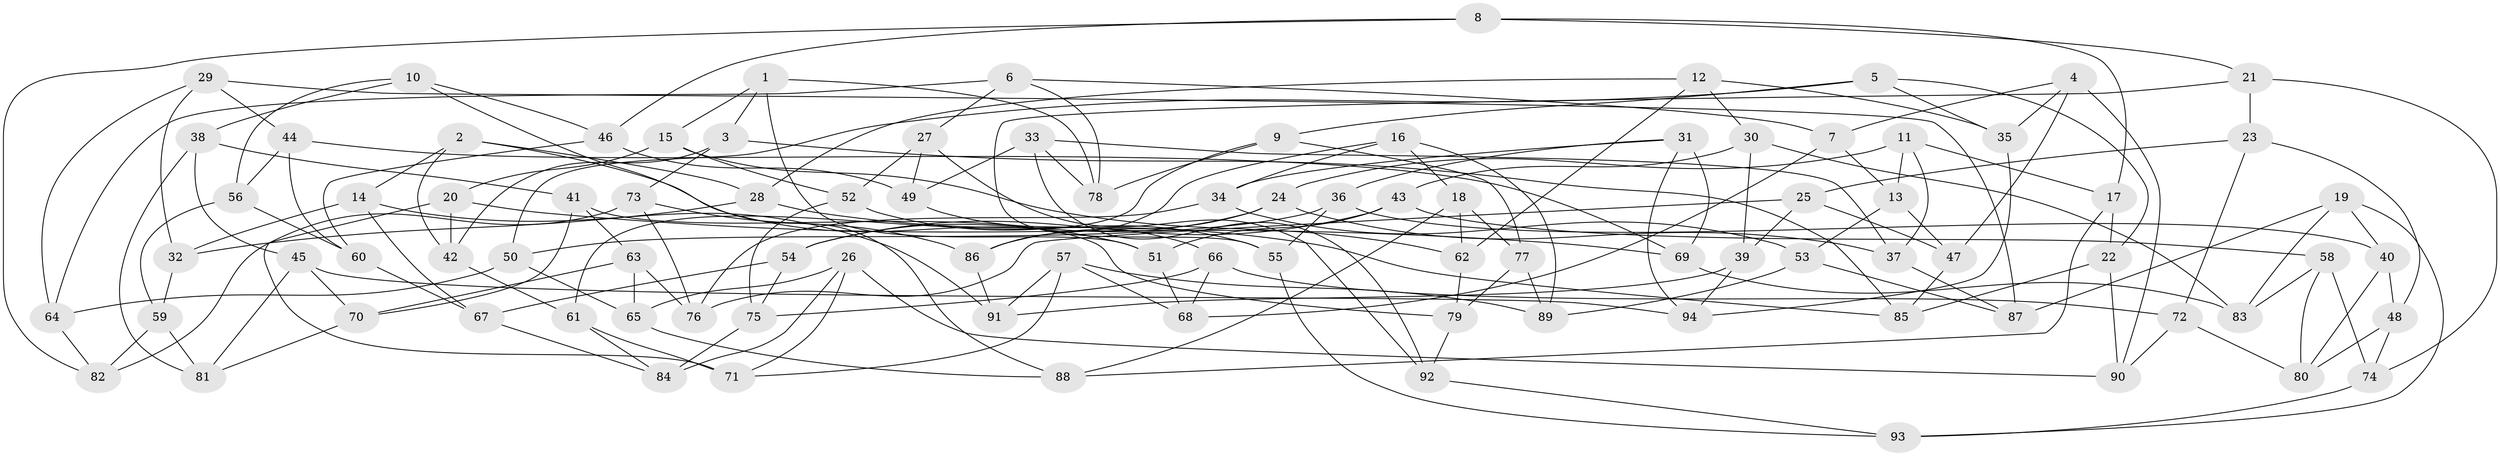 // coarse degree distribution, {6: 0.48333333333333334, 4: 0.45, 5: 0.06666666666666667}
// Generated by graph-tools (version 1.1) at 2025/42/03/06/25 10:42:21]
// undirected, 94 vertices, 188 edges
graph export_dot {
graph [start="1"]
  node [color=gray90,style=filled];
  1;
  2;
  3;
  4;
  5;
  6;
  7;
  8;
  9;
  10;
  11;
  12;
  13;
  14;
  15;
  16;
  17;
  18;
  19;
  20;
  21;
  22;
  23;
  24;
  25;
  26;
  27;
  28;
  29;
  30;
  31;
  32;
  33;
  34;
  35;
  36;
  37;
  38;
  39;
  40;
  41;
  42;
  43;
  44;
  45;
  46;
  47;
  48;
  49;
  50;
  51;
  52;
  53;
  54;
  55;
  56;
  57;
  58;
  59;
  60;
  61;
  62;
  63;
  64;
  65;
  66;
  67;
  68;
  69;
  70;
  71;
  72;
  73;
  74;
  75;
  76;
  77;
  78;
  79;
  80;
  81;
  82;
  83;
  84;
  85;
  86;
  87;
  88;
  89;
  90;
  91;
  92;
  93;
  94;
  1 -- 15;
  1 -- 51;
  1 -- 3;
  1 -- 78;
  2 -- 14;
  2 -- 28;
  2 -- 42;
  2 -- 51;
  3 -- 85;
  3 -- 42;
  3 -- 73;
  4 -- 90;
  4 -- 35;
  4 -- 47;
  4 -- 7;
  5 -- 50;
  5 -- 35;
  5 -- 22;
  5 -- 9;
  6 -- 64;
  6 -- 78;
  6 -- 27;
  6 -- 7;
  7 -- 68;
  7 -- 13;
  8 -- 46;
  8 -- 82;
  8 -- 21;
  8 -- 17;
  9 -- 77;
  9 -- 78;
  9 -- 61;
  10 -- 38;
  10 -- 56;
  10 -- 88;
  10 -- 46;
  11 -- 24;
  11 -- 17;
  11 -- 37;
  11 -- 13;
  12 -- 30;
  12 -- 28;
  12 -- 62;
  12 -- 35;
  13 -- 47;
  13 -- 53;
  14 -- 91;
  14 -- 67;
  14 -- 32;
  15 -- 20;
  15 -- 52;
  15 -- 62;
  16 -- 34;
  16 -- 89;
  16 -- 86;
  16 -- 18;
  17 -- 88;
  17 -- 22;
  18 -- 77;
  18 -- 88;
  18 -- 62;
  19 -- 93;
  19 -- 83;
  19 -- 87;
  19 -- 40;
  20 -- 69;
  20 -- 71;
  20 -- 42;
  21 -- 55;
  21 -- 23;
  21 -- 74;
  22 -- 85;
  22 -- 90;
  23 -- 48;
  23 -- 72;
  23 -- 25;
  24 -- 86;
  24 -- 54;
  24 -- 37;
  25 -- 76;
  25 -- 47;
  25 -- 39;
  26 -- 71;
  26 -- 84;
  26 -- 90;
  26 -- 65;
  27 -- 52;
  27 -- 49;
  27 -- 92;
  28 -- 32;
  28 -- 85;
  29 -- 32;
  29 -- 44;
  29 -- 87;
  29 -- 64;
  30 -- 43;
  30 -- 83;
  30 -- 39;
  31 -- 69;
  31 -- 36;
  31 -- 34;
  31 -- 94;
  32 -- 59;
  33 -- 78;
  33 -- 49;
  33 -- 37;
  33 -- 92;
  34 -- 53;
  34 -- 76;
  35 -- 94;
  36 -- 50;
  36 -- 40;
  36 -- 55;
  37 -- 87;
  38 -- 41;
  38 -- 45;
  38 -- 81;
  39 -- 91;
  39 -- 94;
  40 -- 80;
  40 -- 48;
  41 -- 79;
  41 -- 70;
  41 -- 63;
  42 -- 61;
  43 -- 51;
  43 -- 54;
  43 -- 58;
  44 -- 60;
  44 -- 69;
  44 -- 56;
  45 -- 94;
  45 -- 81;
  45 -- 70;
  46 -- 60;
  46 -- 49;
  47 -- 85;
  48 -- 74;
  48 -- 80;
  49 -- 66;
  50 -- 65;
  50 -- 64;
  51 -- 68;
  52 -- 55;
  52 -- 75;
  53 -- 87;
  53 -- 89;
  54 -- 67;
  54 -- 75;
  55 -- 93;
  56 -- 60;
  56 -- 59;
  57 -- 68;
  57 -- 89;
  57 -- 71;
  57 -- 91;
  58 -- 74;
  58 -- 83;
  58 -- 80;
  59 -- 81;
  59 -- 82;
  60 -- 67;
  61 -- 71;
  61 -- 84;
  62 -- 79;
  63 -- 65;
  63 -- 76;
  63 -- 70;
  64 -- 82;
  65 -- 88;
  66 -- 72;
  66 -- 68;
  66 -- 75;
  67 -- 84;
  69 -- 83;
  70 -- 81;
  72 -- 90;
  72 -- 80;
  73 -- 86;
  73 -- 82;
  73 -- 76;
  74 -- 93;
  75 -- 84;
  77 -- 89;
  77 -- 79;
  79 -- 92;
  86 -- 91;
  92 -- 93;
}
